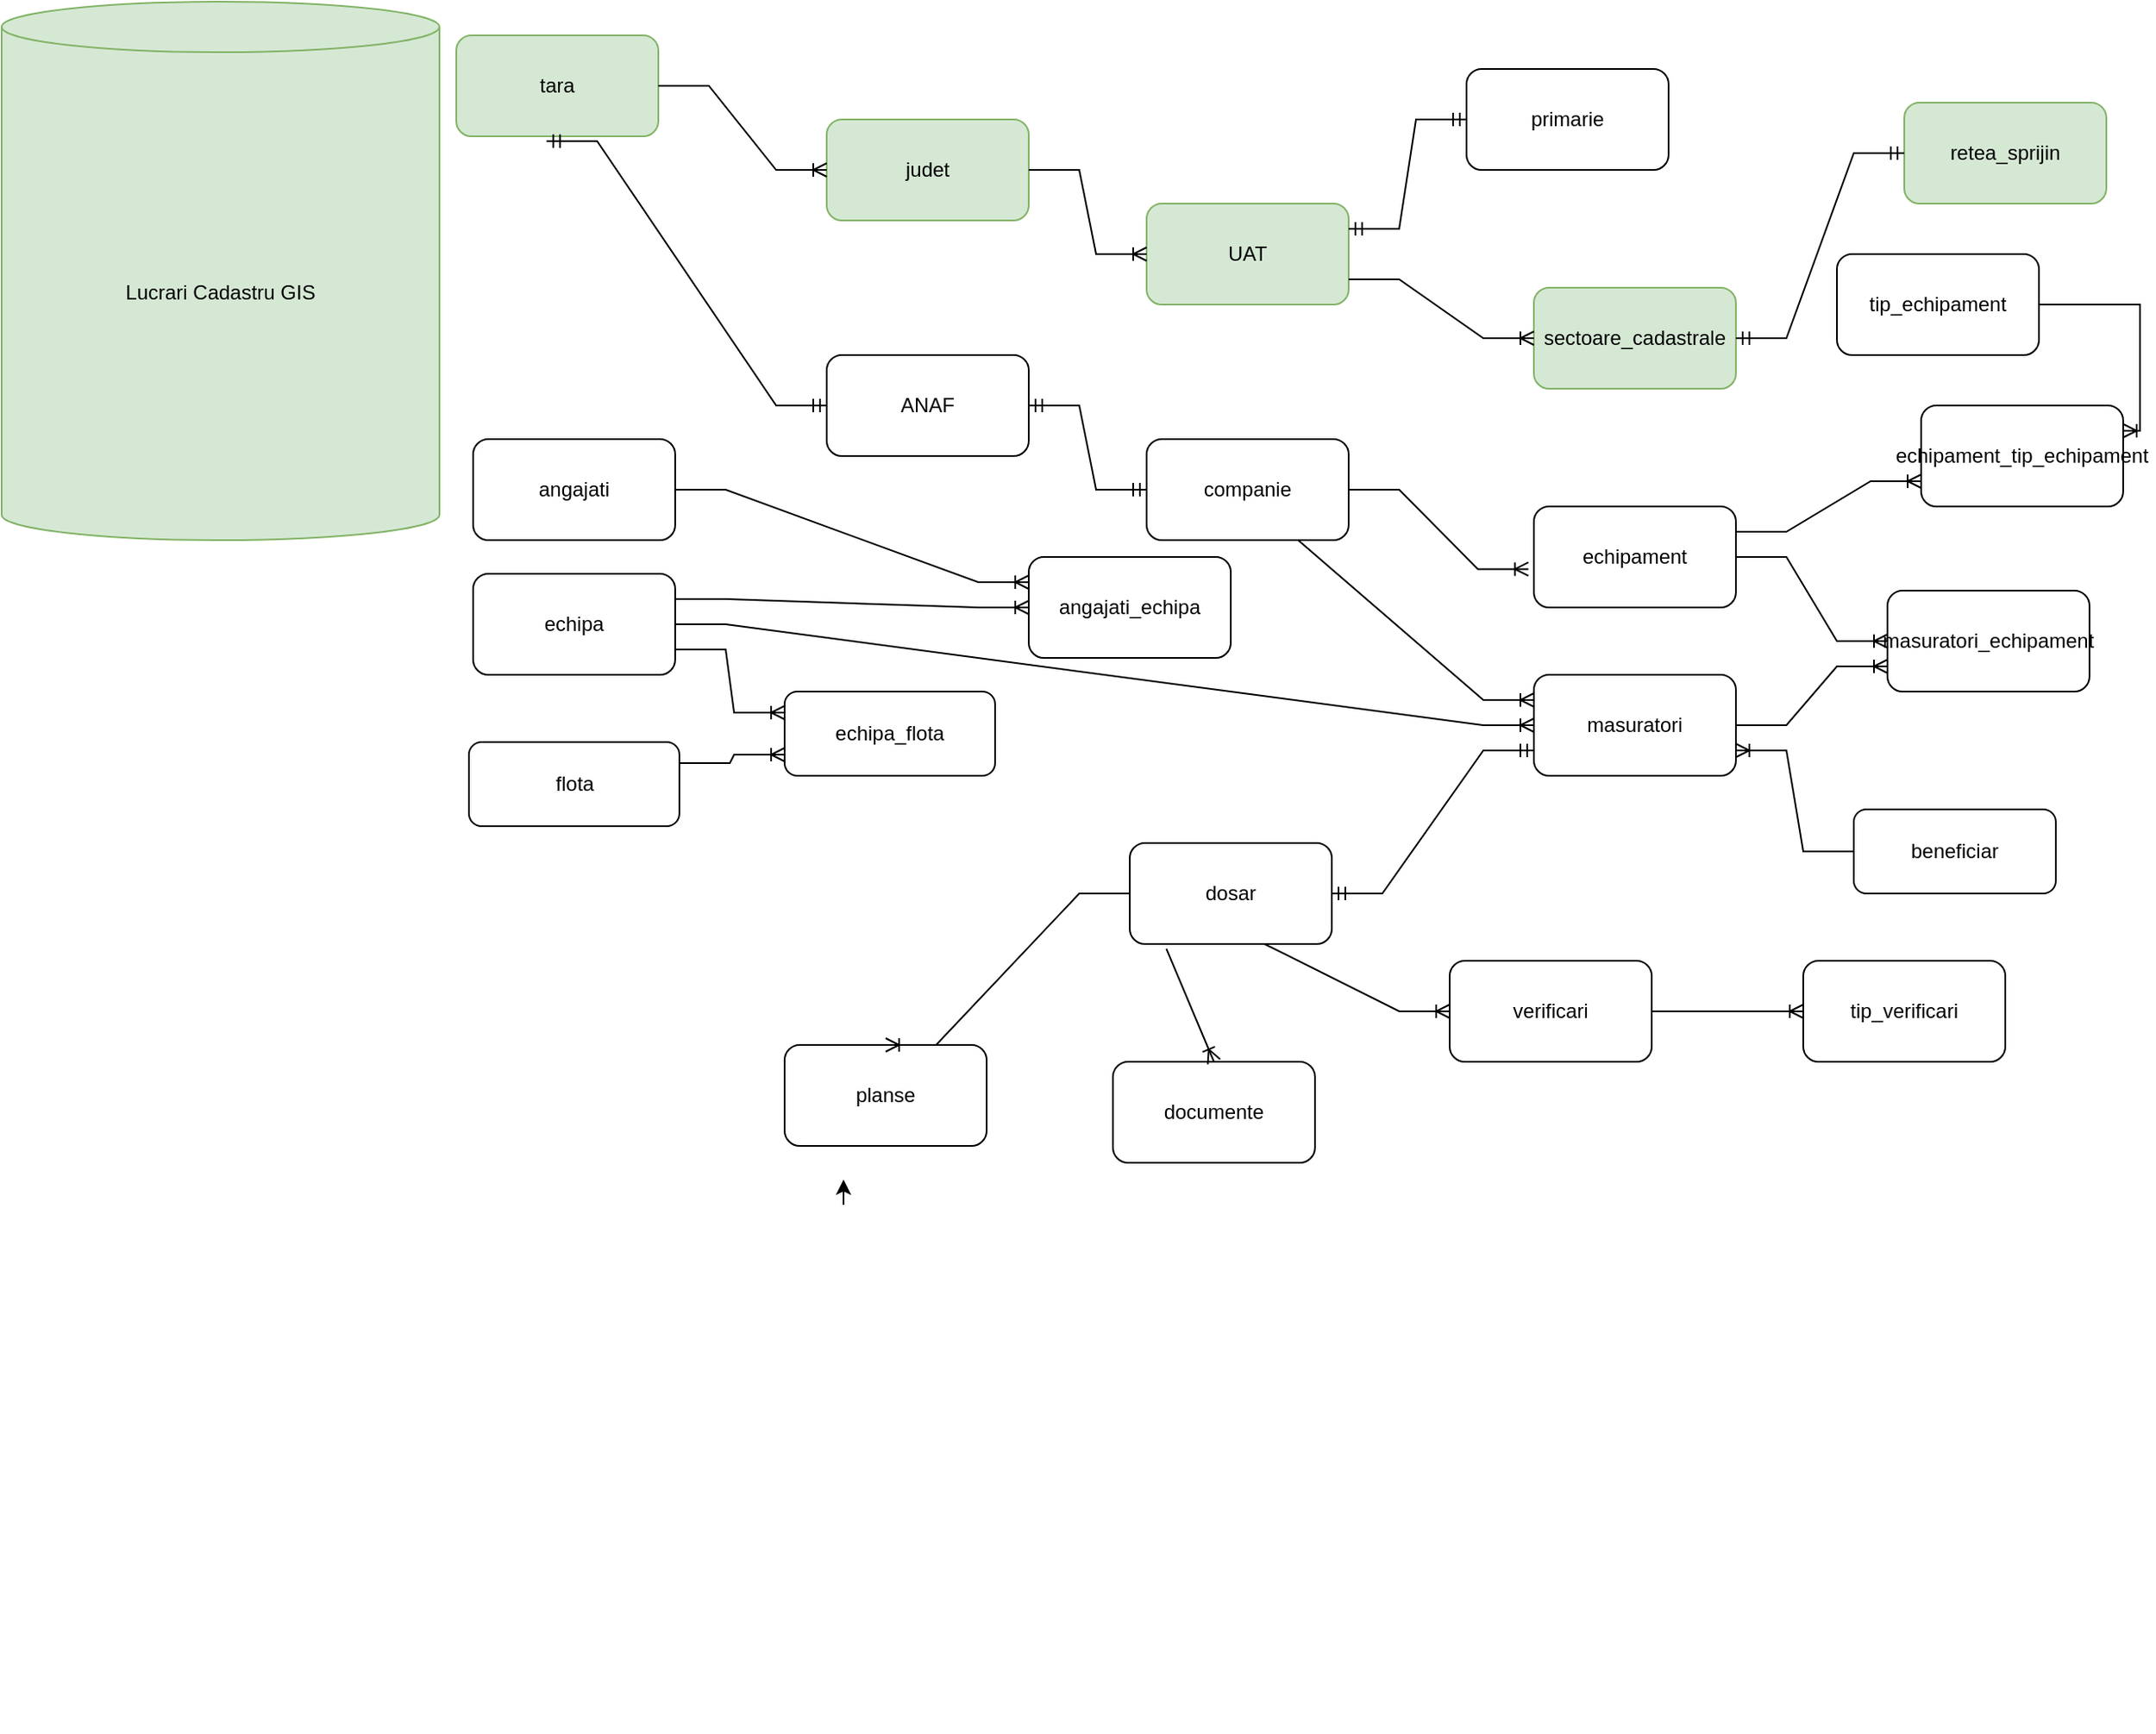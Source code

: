 <mxfile version="22.0.8" type="github">
  <diagram name="Page-1" id="6aeg5bsSVXfJNw_j6cX9">
    <mxGraphModel dx="1552" dy="882" grid="1" gridSize="10" guides="1" tooltips="1" connect="1" arrows="1" fold="1" page="1" pageScale="1" pageWidth="850" pageHeight="1100" math="0" shadow="0">
      <root>
        <mxCell id="0" />
        <mxCell id="1" parent="0" />
        <mxCell id="ROokGIwU-I5PkmGVCqzA-1" value="Lucrari Cadastru GIS&lt;br&gt;" style="shape=cylinder3;whiteSpace=wrap;html=1;boundedLbl=1;backgroundOutline=1;size=15;fillColor=#d5e8d4;strokeColor=#82b366;" parent="1" vertex="1">
          <mxGeometry y="20" width="260" height="320" as="geometry" />
        </mxCell>
        <mxCell id="ROokGIwU-I5PkmGVCqzA-3" value="retea_sprijin&lt;br&gt;" style="rounded=1;whiteSpace=wrap;html=1;fillColor=#d5e8d4;strokeColor=#82b366;" parent="1" vertex="1">
          <mxGeometry x="1130" y="80" width="120" height="60" as="geometry" />
        </mxCell>
        <mxCell id="ROokGIwU-I5PkmGVCqzA-5" value="echipa" style="rounded=1;whiteSpace=wrap;html=1;" parent="1" vertex="1">
          <mxGeometry x="280" y="360" width="120" height="60" as="geometry" />
        </mxCell>
        <mxCell id="ROokGIwU-I5PkmGVCqzA-7" value="angajati" style="rounded=1;whiteSpace=wrap;html=1;" parent="1" vertex="1">
          <mxGeometry x="280" y="280" width="120" height="60" as="geometry" />
        </mxCell>
        <mxCell id="ROokGIwU-I5PkmGVCqzA-8" value="sectoare_cadastrale" style="rounded=1;whiteSpace=wrap;html=1;fillColor=#d5e8d4;strokeColor=#82b366;" parent="1" vertex="1">
          <mxGeometry x="910" y="190" width="120" height="60" as="geometry" />
        </mxCell>
        <mxCell id="ROokGIwU-I5PkmGVCqzA-9" value="echipament" style="rounded=1;whiteSpace=wrap;html=1;" parent="1" vertex="1">
          <mxGeometry x="910" y="320" width="120" height="60" as="geometry" />
        </mxCell>
        <mxCell id="t_kvME6PJZ_PKbctjpxq-2" style="edgeStyle=orthogonalEdgeStyle;rounded=0;orthogonalLoop=1;jettySize=auto;html=1;exitX=0;exitY=0.75;exitDx=0;exitDy=0;" edge="1" parent="1">
          <mxGeometry relative="1" as="geometry">
            <mxPoint x="500" y="720" as="targetPoint" />
            <mxPoint x="500.0" y="735.0" as="sourcePoint" />
          </mxGeometry>
        </mxCell>
        <mxCell id="ROokGIwU-I5PkmGVCqzA-11" value="flota" style="rounded=1;whiteSpace=wrap;html=1;" parent="1" vertex="1">
          <mxGeometry x="277.5" y="460" width="125" height="50" as="geometry" />
        </mxCell>
        <mxCell id="ROokGIwU-I5PkmGVCqzA-12" value="documente" style="rounded=1;whiteSpace=wrap;html=1;" parent="1" vertex="1">
          <mxGeometry x="660" y="650" width="120" height="60" as="geometry" />
        </mxCell>
        <mxCell id="ROokGIwU-I5PkmGVCqzA-13" value="masuratori" style="rounded=1;whiteSpace=wrap;html=1;" parent="1" vertex="1">
          <mxGeometry x="910" y="420" width="120" height="60" as="geometry" />
        </mxCell>
        <mxCell id="ROokGIwU-I5PkmGVCqzA-14" value="primarie" style="rounded=1;whiteSpace=wrap;html=1;" parent="1" vertex="1">
          <mxGeometry x="870" y="60" width="120" height="60" as="geometry" />
        </mxCell>
        <mxCell id="ROokGIwU-I5PkmGVCqzA-15" value="beneficiar" style="rounded=1;whiteSpace=wrap;html=1;" parent="1" vertex="1">
          <mxGeometry x="1100" y="500" width="120" height="50" as="geometry" />
        </mxCell>
        <mxCell id="ROokGIwU-I5PkmGVCqzA-17" value="dosar" style="rounded=1;whiteSpace=wrap;html=1;" parent="1" vertex="1">
          <mxGeometry x="670" y="520" width="120" height="60" as="geometry" />
        </mxCell>
        <mxCell id="ROokGIwU-I5PkmGVCqzA-19" value="planse" style="rounded=1;whiteSpace=wrap;html=1;" parent="1" vertex="1">
          <mxGeometry x="465" y="640" width="120" height="60" as="geometry" />
        </mxCell>
        <mxCell id="t_kvME6PJZ_PKbctjpxq-3" value="UAT" style="rounded=1;whiteSpace=wrap;html=1;fillColor=#d5e8d4;strokeColor=#82b366;" vertex="1" parent="1">
          <mxGeometry x="680" y="140" width="120" height="60" as="geometry" />
        </mxCell>
        <mxCell id="t_kvME6PJZ_PKbctjpxq-4" value="" style="edgeStyle=entityRelationEdgeStyle;fontSize=12;html=1;endArrow=ERoneToMany;rounded=0;entryX=0;entryY=0.5;entryDx=0;entryDy=0;exitX=1;exitY=0.75;exitDx=0;exitDy=0;" edge="1" parent="1" source="t_kvME6PJZ_PKbctjpxq-3" target="ROokGIwU-I5PkmGVCqzA-8">
          <mxGeometry width="100" height="100" relative="1" as="geometry">
            <mxPoint x="430" y="80" as="sourcePoint" />
            <mxPoint x="510" y="90" as="targetPoint" />
          </mxGeometry>
        </mxCell>
        <mxCell id="t_kvME6PJZ_PKbctjpxq-5" value="judet" style="rounded=1;whiteSpace=wrap;html=1;fillColor=#d5e8d4;strokeColor=#82b366;" vertex="1" parent="1">
          <mxGeometry x="490" y="90" width="120" height="60" as="geometry" />
        </mxCell>
        <mxCell id="t_kvME6PJZ_PKbctjpxq-6" value="" style="edgeStyle=entityRelationEdgeStyle;fontSize=12;html=1;endArrow=ERoneToMany;rounded=0;exitX=1;exitY=0.5;exitDx=0;exitDy=0;entryX=0;entryY=0.5;entryDx=0;entryDy=0;" edge="1" parent="1" source="t_kvME6PJZ_PKbctjpxq-5" target="t_kvME6PJZ_PKbctjpxq-3">
          <mxGeometry width="100" height="100" relative="1" as="geometry">
            <mxPoint x="470" y="280" as="sourcePoint" />
            <mxPoint x="570" y="180" as="targetPoint" />
          </mxGeometry>
        </mxCell>
        <mxCell id="t_kvME6PJZ_PKbctjpxq-7" value="tara" style="rounded=1;whiteSpace=wrap;html=1;fillColor=#d5e8d4;strokeColor=#82b366;" vertex="1" parent="1">
          <mxGeometry x="270" y="40" width="120" height="60" as="geometry" />
        </mxCell>
        <mxCell id="t_kvME6PJZ_PKbctjpxq-8" value="" style="edgeStyle=entityRelationEdgeStyle;fontSize=12;html=1;endArrow=ERoneToMany;rounded=0;exitX=1;exitY=0.5;exitDx=0;exitDy=0;entryX=0;entryY=0.5;entryDx=0;entryDy=0;" edge="1" parent="1" source="t_kvME6PJZ_PKbctjpxq-7" target="t_kvME6PJZ_PKbctjpxq-5">
          <mxGeometry width="100" height="100" relative="1" as="geometry">
            <mxPoint x="470" y="280" as="sourcePoint" />
            <mxPoint x="570" y="180" as="targetPoint" />
          </mxGeometry>
        </mxCell>
        <mxCell id="t_kvME6PJZ_PKbctjpxq-9" value="companie" style="rounded=1;whiteSpace=wrap;html=1;" vertex="1" parent="1">
          <mxGeometry x="680" y="280" width="120" height="60" as="geometry" />
        </mxCell>
        <mxCell id="t_kvME6PJZ_PKbctjpxq-10" value="" style="edgeStyle=entityRelationEdgeStyle;fontSize=12;html=1;endArrow=ERoneToMany;rounded=0;entryX=-0.027;entryY=0.62;entryDx=0;entryDy=0;entryPerimeter=0;exitX=1;exitY=0.5;exitDx=0;exitDy=0;" edge="1" parent="1" source="t_kvME6PJZ_PKbctjpxq-9" target="ROokGIwU-I5PkmGVCqzA-9">
          <mxGeometry width="100" height="100" relative="1" as="geometry">
            <mxPoint x="560" y="460" as="sourcePoint" />
            <mxPoint x="660" y="360" as="targetPoint" />
            <Array as="points">
              <mxPoint x="900" y="350" />
              <mxPoint x="907" y="340" />
            </Array>
          </mxGeometry>
        </mxCell>
        <mxCell id="t_kvME6PJZ_PKbctjpxq-11" value="ANAF" style="rounded=1;whiteSpace=wrap;html=1;" vertex="1" parent="1">
          <mxGeometry x="490" y="230" width="120" height="60" as="geometry" />
        </mxCell>
        <mxCell id="t_kvME6PJZ_PKbctjpxq-12" value="" style="edgeStyle=entityRelationEdgeStyle;fontSize=12;html=1;endArrow=ERmandOne;startArrow=ERmandOne;rounded=0;exitX=1;exitY=0.5;exitDx=0;exitDy=0;entryX=0;entryY=0.5;entryDx=0;entryDy=0;" edge="1" parent="1" source="t_kvME6PJZ_PKbctjpxq-11" target="t_kvME6PJZ_PKbctjpxq-9">
          <mxGeometry width="100" height="100" relative="1" as="geometry">
            <mxPoint x="560" y="460" as="sourcePoint" />
            <mxPoint x="660" y="360" as="targetPoint" />
          </mxGeometry>
        </mxCell>
        <mxCell id="t_kvME6PJZ_PKbctjpxq-13" value="" style="edgeStyle=entityRelationEdgeStyle;fontSize=12;html=1;endArrow=ERmandOne;startArrow=ERmandOne;rounded=0;exitX=0.447;exitY=1.047;exitDx=0;exitDy=0;exitPerimeter=0;entryX=0;entryY=0.5;entryDx=0;entryDy=0;" edge="1" parent="1" source="t_kvME6PJZ_PKbctjpxq-7" target="t_kvME6PJZ_PKbctjpxq-11">
          <mxGeometry width="100" height="100" relative="1" as="geometry">
            <mxPoint x="560" y="360" as="sourcePoint" />
            <mxPoint x="660" y="260" as="targetPoint" />
            <Array as="points">
              <mxPoint x="350" y="170" />
              <mxPoint x="370" y="210" />
              <mxPoint x="360" y="250" />
            </Array>
          </mxGeometry>
        </mxCell>
        <mxCell id="t_kvME6PJZ_PKbctjpxq-14" value="" style="edgeStyle=entityRelationEdgeStyle;fontSize=12;html=1;endArrow=ERoneToMany;rounded=0;exitX=0.5;exitY=1;exitDx=0;exitDy=0;entryX=0;entryY=0.25;entryDx=0;entryDy=0;" edge="1" parent="1" source="t_kvME6PJZ_PKbctjpxq-9" target="ROokGIwU-I5PkmGVCqzA-13">
          <mxGeometry width="100" height="100" relative="1" as="geometry">
            <mxPoint x="810" y="550" as="sourcePoint" />
            <mxPoint x="910" y="450" as="targetPoint" />
          </mxGeometry>
        </mxCell>
        <mxCell id="t_kvME6PJZ_PKbctjpxq-15" value="masuratori_echipament" style="rounded=1;whiteSpace=wrap;html=1;" vertex="1" parent="1">
          <mxGeometry x="1120" y="370" width="120" height="60" as="geometry" />
        </mxCell>
        <mxCell id="t_kvME6PJZ_PKbctjpxq-16" value="" style="edgeStyle=entityRelationEdgeStyle;fontSize=12;html=1;endArrow=ERoneToMany;rounded=0;exitX=1;exitY=0.5;exitDx=0;exitDy=0;entryX=0;entryY=0.5;entryDx=0;entryDy=0;" edge="1" parent="1" source="ROokGIwU-I5PkmGVCqzA-9" target="t_kvME6PJZ_PKbctjpxq-15">
          <mxGeometry width="100" height="100" relative="1" as="geometry">
            <mxPoint x="960" y="560" as="sourcePoint" />
            <mxPoint x="1060" y="460" as="targetPoint" />
          </mxGeometry>
        </mxCell>
        <mxCell id="t_kvME6PJZ_PKbctjpxq-17" value="" style="edgeStyle=entityRelationEdgeStyle;fontSize=12;html=1;endArrow=ERoneToMany;rounded=0;entryX=0;entryY=0.75;entryDx=0;entryDy=0;exitX=1;exitY=0.5;exitDx=0;exitDy=0;" edge="1" parent="1" source="ROokGIwU-I5PkmGVCqzA-13" target="t_kvME6PJZ_PKbctjpxq-15">
          <mxGeometry width="100" height="100" relative="1" as="geometry">
            <mxPoint x="960" y="560" as="sourcePoint" />
            <mxPoint x="1060" y="460" as="targetPoint" />
          </mxGeometry>
        </mxCell>
        <mxCell id="t_kvME6PJZ_PKbctjpxq-18" value="angajati_echipa" style="rounded=1;whiteSpace=wrap;html=1;" vertex="1" parent="1">
          <mxGeometry x="610" y="350" width="120" height="60" as="geometry" />
        </mxCell>
        <mxCell id="t_kvME6PJZ_PKbctjpxq-20" value="" style="edgeStyle=entityRelationEdgeStyle;fontSize=12;html=1;endArrow=ERoneToMany;rounded=0;exitX=1;exitY=0.25;exitDx=0;exitDy=0;entryX=0;entryY=0.5;entryDx=0;entryDy=0;" edge="1" parent="1" source="ROokGIwU-I5PkmGVCqzA-5" target="t_kvME6PJZ_PKbctjpxq-18">
          <mxGeometry width="100" height="100" relative="1" as="geometry">
            <mxPoint x="400" y="430" as="sourcePoint" />
            <mxPoint x="500" y="330" as="targetPoint" />
          </mxGeometry>
        </mxCell>
        <mxCell id="t_kvME6PJZ_PKbctjpxq-21" value="" style="edgeStyle=entityRelationEdgeStyle;fontSize=12;html=1;endArrow=ERoneToMany;rounded=0;exitX=1;exitY=0.5;exitDx=0;exitDy=0;entryX=0;entryY=0.25;entryDx=0;entryDy=0;" edge="1" parent="1" source="ROokGIwU-I5PkmGVCqzA-7" target="t_kvME6PJZ_PKbctjpxq-18">
          <mxGeometry width="100" height="100" relative="1" as="geometry">
            <mxPoint x="670" y="400" as="sourcePoint" />
            <mxPoint x="770" y="300" as="targetPoint" />
          </mxGeometry>
        </mxCell>
        <mxCell id="t_kvME6PJZ_PKbctjpxq-22" value="" style="edgeStyle=entityRelationEdgeStyle;fontSize=12;html=1;endArrow=ERoneToMany;rounded=0;entryX=0;entryY=0.75;entryDx=0;entryDy=0;exitX=1;exitY=0.5;exitDx=0;exitDy=0;" edge="1" parent="1" source="ROokGIwU-I5PkmGVCqzA-5">
          <mxGeometry width="100" height="100" relative="1" as="geometry">
            <mxPoint x="420" y="410" as="sourcePoint" />
            <mxPoint x="910" y="450" as="targetPoint" />
          </mxGeometry>
        </mxCell>
        <mxCell id="t_kvME6PJZ_PKbctjpxq-23" value="echipa_flota" style="rounded=1;whiteSpace=wrap;html=1;" vertex="1" parent="1">
          <mxGeometry x="465" y="430" width="125" height="50" as="geometry" />
        </mxCell>
        <mxCell id="t_kvME6PJZ_PKbctjpxq-24" value="" style="edgeStyle=entityRelationEdgeStyle;fontSize=12;html=1;endArrow=ERoneToMany;rounded=0;exitX=1;exitY=0.75;exitDx=0;exitDy=0;entryX=0;entryY=0.25;entryDx=0;entryDy=0;" edge="1" parent="1" source="ROokGIwU-I5PkmGVCqzA-5" target="t_kvME6PJZ_PKbctjpxq-23">
          <mxGeometry width="100" height="100" relative="1" as="geometry">
            <mxPoint x="670" y="560" as="sourcePoint" />
            <mxPoint x="770" y="460" as="targetPoint" />
          </mxGeometry>
        </mxCell>
        <mxCell id="t_kvME6PJZ_PKbctjpxq-25" value="" style="edgeStyle=entityRelationEdgeStyle;fontSize=12;html=1;endArrow=ERoneToMany;rounded=0;exitX=1;exitY=0.25;exitDx=0;exitDy=0;entryX=0;entryY=0.75;entryDx=0;entryDy=0;" edge="1" parent="1" source="ROokGIwU-I5PkmGVCqzA-11" target="t_kvME6PJZ_PKbctjpxq-23">
          <mxGeometry width="100" height="100" relative="1" as="geometry">
            <mxPoint x="670" y="560" as="sourcePoint" />
            <mxPoint x="770" y="460" as="targetPoint" />
          </mxGeometry>
        </mxCell>
        <mxCell id="t_kvME6PJZ_PKbctjpxq-26" value="" style="edgeStyle=entityRelationEdgeStyle;fontSize=12;html=1;endArrow=ERmandOne;startArrow=ERmandOne;rounded=0;entryX=0;entryY=0.5;entryDx=0;entryDy=0;exitX=1;exitY=0.5;exitDx=0;exitDy=0;" edge="1" parent="1" source="ROokGIwU-I5PkmGVCqzA-8" target="ROokGIwU-I5PkmGVCqzA-3">
          <mxGeometry width="100" height="100" relative="1" as="geometry">
            <mxPoint x="700" y="420" as="sourcePoint" />
            <mxPoint x="800" y="320" as="targetPoint" />
            <Array as="points">
              <mxPoint x="1070" y="250" />
            </Array>
          </mxGeometry>
        </mxCell>
        <mxCell id="t_kvME6PJZ_PKbctjpxq-27" value="" style="edgeStyle=entityRelationEdgeStyle;fontSize=12;html=1;endArrow=ERmandOne;startArrow=ERmandOne;rounded=0;entryX=0;entryY=0.5;entryDx=0;entryDy=0;exitX=1;exitY=0.25;exitDx=0;exitDy=0;" edge="1" parent="1" source="t_kvME6PJZ_PKbctjpxq-3" target="ROokGIwU-I5PkmGVCqzA-14">
          <mxGeometry width="100" height="100" relative="1" as="geometry">
            <mxPoint x="730" y="150" as="sourcePoint" />
            <mxPoint x="830" y="50" as="targetPoint" />
          </mxGeometry>
        </mxCell>
        <mxCell id="t_kvME6PJZ_PKbctjpxq-28" value="" style="edgeStyle=entityRelationEdgeStyle;fontSize=12;html=1;endArrow=ERoneToMany;rounded=0;entryX=1;entryY=0.75;entryDx=0;entryDy=0;exitX=0;exitY=0.5;exitDx=0;exitDy=0;" edge="1" parent="1" source="ROokGIwU-I5PkmGVCqzA-15" target="ROokGIwU-I5PkmGVCqzA-13">
          <mxGeometry width="100" height="100" relative="1" as="geometry">
            <mxPoint x="1160" y="640" as="sourcePoint" />
            <mxPoint x="1110" y="530" as="targetPoint" />
            <Array as="points">
              <mxPoint x="1000" y="690" />
            </Array>
          </mxGeometry>
        </mxCell>
        <mxCell id="t_kvME6PJZ_PKbctjpxq-29" value="tip_echipament" style="rounded=1;whiteSpace=wrap;html=1;" vertex="1" parent="1">
          <mxGeometry x="1090" y="170" width="120" height="60" as="geometry" />
        </mxCell>
        <mxCell id="t_kvME6PJZ_PKbctjpxq-30" value="echipament_tip_echipament" style="rounded=1;whiteSpace=wrap;html=1;" vertex="1" parent="1">
          <mxGeometry x="1140" y="260" width="120" height="60" as="geometry" />
        </mxCell>
        <mxCell id="t_kvME6PJZ_PKbctjpxq-31" value="" style="edgeStyle=entityRelationEdgeStyle;fontSize=12;html=1;endArrow=ERoneToMany;rounded=0;exitX=1;exitY=0.25;exitDx=0;exitDy=0;entryX=0;entryY=0.75;entryDx=0;entryDy=0;" edge="1" parent="1" source="ROokGIwU-I5PkmGVCqzA-9" target="t_kvME6PJZ_PKbctjpxq-30">
          <mxGeometry width="100" height="100" relative="1" as="geometry">
            <mxPoint x="1040" y="340" as="sourcePoint" />
            <mxPoint x="1140" y="240" as="targetPoint" />
            <Array as="points">
              <mxPoint x="1390" y="130" />
              <mxPoint x="1260" y="170" />
            </Array>
          </mxGeometry>
        </mxCell>
        <mxCell id="t_kvME6PJZ_PKbctjpxq-32" value="" style="edgeStyle=orthogonalEdgeStyle;fontSize=12;html=1;endArrow=ERoneToMany;rounded=0;exitX=1;exitY=0.5;exitDx=0;exitDy=0;entryX=1;entryY=0.25;entryDx=0;entryDy=0;" edge="1" parent="1" source="t_kvME6PJZ_PKbctjpxq-29" target="t_kvME6PJZ_PKbctjpxq-30">
          <mxGeometry width="100" height="100" relative="1" as="geometry">
            <mxPoint x="1275" y="220" as="sourcePoint" />
            <mxPoint x="1375" y="120" as="targetPoint" />
          </mxGeometry>
        </mxCell>
        <mxCell id="t_kvME6PJZ_PKbctjpxq-33" value="tip_verificari" style="rounded=1;whiteSpace=wrap;html=1;" vertex="1" parent="1">
          <mxGeometry x="1070" y="590" width="120" height="60" as="geometry" />
        </mxCell>
        <mxCell id="t_kvME6PJZ_PKbctjpxq-34" value="verificari" style="rounded=1;whiteSpace=wrap;html=1;" vertex="1" parent="1">
          <mxGeometry x="860" y="590" width="120" height="60" as="geometry" />
        </mxCell>
        <mxCell id="t_kvME6PJZ_PKbctjpxq-35" value="" style="edgeStyle=entityRelationEdgeStyle;fontSize=12;html=1;endArrow=ERoneToMany;rounded=0;exitX=1;exitY=0.5;exitDx=0;exitDy=0;entryX=0;entryY=0.5;entryDx=0;entryDy=0;" edge="1" parent="1" source="t_kvME6PJZ_PKbctjpxq-34" target="t_kvME6PJZ_PKbctjpxq-33">
          <mxGeometry width="100" height="100" relative="1" as="geometry">
            <mxPoint x="700" y="830" as="sourcePoint" />
            <mxPoint x="800" y="730" as="targetPoint" />
          </mxGeometry>
        </mxCell>
        <mxCell id="t_kvME6PJZ_PKbctjpxq-36" value="" style="edgeStyle=entityRelationEdgeStyle;fontSize=12;html=1;endArrow=ERmandOne;startArrow=ERmandOne;rounded=0;exitX=1;exitY=0.5;exitDx=0;exitDy=0;entryX=0;entryY=0.75;entryDx=0;entryDy=0;" edge="1" parent="1" source="ROokGIwU-I5PkmGVCqzA-17" target="ROokGIwU-I5PkmGVCqzA-13">
          <mxGeometry width="100" height="100" relative="1" as="geometry">
            <mxPoint x="700" y="790" as="sourcePoint" />
            <mxPoint x="800" y="690" as="targetPoint" />
          </mxGeometry>
        </mxCell>
        <mxCell id="t_kvME6PJZ_PKbctjpxq-37" value="" style="edgeStyle=entityRelationEdgeStyle;fontSize=12;html=1;endArrow=ERoneToMany;rounded=0;exitX=0.417;exitY=1;exitDx=0;exitDy=0;exitPerimeter=0;entryX=0;entryY=0.5;entryDx=0;entryDy=0;" edge="1" parent="1" source="ROokGIwU-I5PkmGVCqzA-17" target="t_kvME6PJZ_PKbctjpxq-34">
          <mxGeometry width="100" height="100" relative="1" as="geometry">
            <mxPoint x="700" y="790" as="sourcePoint" />
            <mxPoint x="800" y="690" as="targetPoint" />
          </mxGeometry>
        </mxCell>
        <mxCell id="t_kvME6PJZ_PKbctjpxq-38" value="" style="edgeStyle=entityRelationEdgeStyle;fontSize=12;html=1;endArrow=ERoneToMany;rounded=0;exitX=0;exitY=0.5;exitDx=0;exitDy=0;entryX=0.5;entryY=0;entryDx=0;entryDy=0;" edge="1" parent="1" source="ROokGIwU-I5PkmGVCqzA-17" target="ROokGIwU-I5PkmGVCqzA-19">
          <mxGeometry width="100" height="100" relative="1" as="geometry">
            <mxPoint x="700" y="710" as="sourcePoint" />
            <mxPoint x="800" y="610" as="targetPoint" />
          </mxGeometry>
        </mxCell>
        <mxCell id="t_kvME6PJZ_PKbctjpxq-39" value="" style="fontSize=12;html=1;endArrow=ERoneToMany;rounded=0;exitX=0.181;exitY=1.046;exitDx=0;exitDy=0;exitPerimeter=0;entryX=0.5;entryY=0;entryDx=0;entryDy=0;" edge="1" parent="1" source="ROokGIwU-I5PkmGVCqzA-17" target="ROokGIwU-I5PkmGVCqzA-12">
          <mxGeometry width="100" height="100" relative="1" as="geometry">
            <mxPoint x="700" y="710" as="sourcePoint" />
            <mxPoint x="800" y="610" as="targetPoint" />
          </mxGeometry>
        </mxCell>
        <mxCell id="t_kvME6PJZ_PKbctjpxq-40" style="edgeStyle=orthogonalEdgeStyle;rounded=0;orthogonalLoop=1;jettySize=auto;html=1;exitX=0.5;exitY=1;exitDx=0;exitDy=0;" edge="1" parent="1">
          <mxGeometry relative="1" as="geometry">
            <mxPoint x="660" y="1040.0" as="sourcePoint" />
            <mxPoint x="660" y="1040.0" as="targetPoint" />
          </mxGeometry>
        </mxCell>
      </root>
    </mxGraphModel>
  </diagram>
</mxfile>

